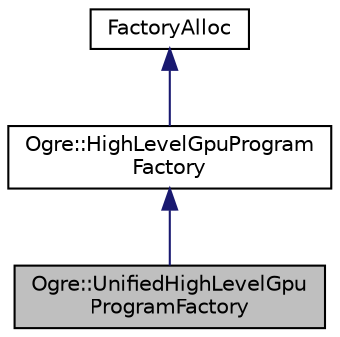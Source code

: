 digraph "Ogre::UnifiedHighLevelGpuProgramFactory"
{
  bgcolor="transparent";
  edge [fontname="Helvetica",fontsize="10",labelfontname="Helvetica",labelfontsize="10"];
  node [fontname="Helvetica",fontsize="10",shape=record];
  Node0 [label="Ogre::UnifiedHighLevelGpu\lProgramFactory",height=0.2,width=0.4,color="black", fillcolor="grey75", style="filled", fontcolor="black"];
  Node1 -> Node0 [dir="back",color="midnightblue",fontsize="10",style="solid",fontname="Helvetica"];
  Node1 [label="Ogre::HighLevelGpuProgram\lFactory",height=0.2,width=0.4,color="black",URL="$class_ogre_1_1_high_level_gpu_program_factory.html",tooltip="Interface definition for factories of HighLevelGpuProgram. "];
  Node2 -> Node1 [dir="back",color="midnightblue",fontsize="10",style="solid",fontname="Helvetica"];
  Node2 [label="FactoryAlloc",height=0.2,width=0.4,color="black",URL="$class_ogre_1_1_allocated_object.html"];
}
